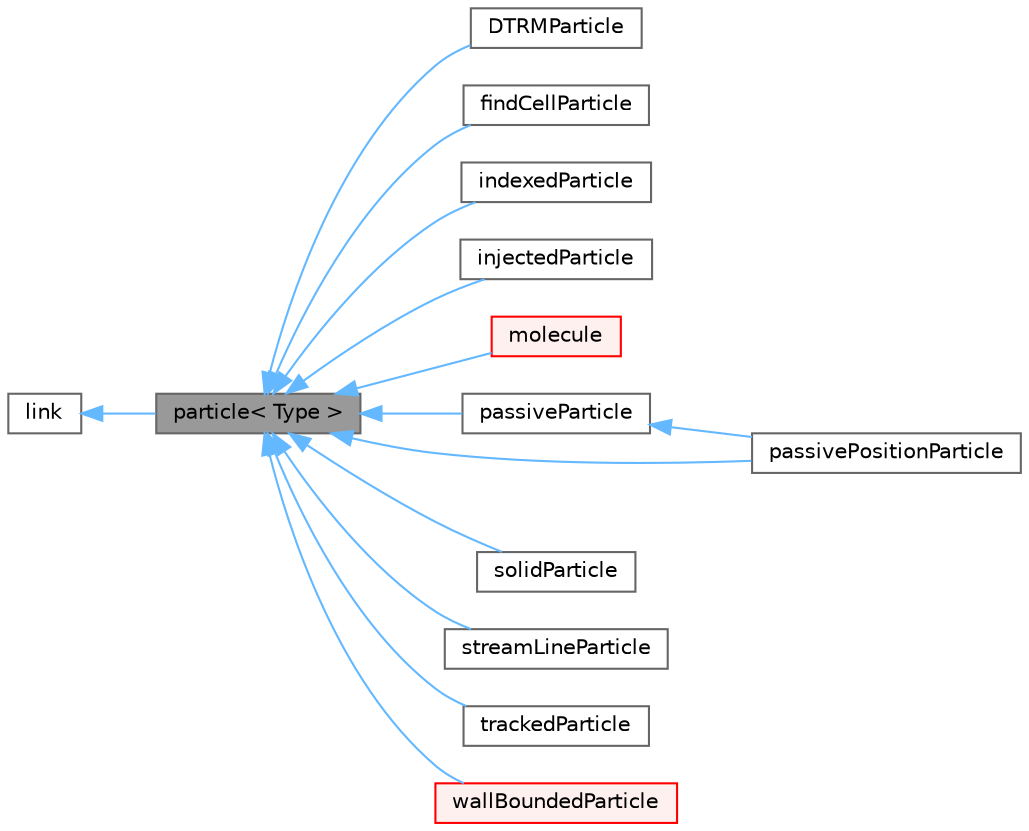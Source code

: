 digraph "particle&lt; Type &gt;"
{
 // LATEX_PDF_SIZE
  bgcolor="transparent";
  edge [fontname=Helvetica,fontsize=10,labelfontname=Helvetica,labelfontsize=10];
  node [fontname=Helvetica,fontsize=10,shape=box,height=0.2,width=0.4];
  rankdir="LR";
  Node1 [id="Node000001",label="particle\< Type \>",height=0.2,width=0.4,color="gray40", fillcolor="grey60", style="filled", fontcolor="black",tooltip="Base particle class."];
  Node2 -> Node1 [id="edge1_Node000001_Node000002",dir="back",color="steelblue1",style="solid",tooltip=" "];
  Node2 [id="Node000002",label="link",height=0.2,width=0.4,color="gray40", fillcolor="white", style="filled",tooltip=" "];
  Node1 -> Node3 [id="edge2_Node000001_Node000003",dir="back",color="steelblue1",style="solid",tooltip=" "];
  Node3 [id="Node000003",label="DTRMParticle",height=0.2,width=0.4,color="gray40", fillcolor="white", style="filled",URL="$classFoam_1_1DTRMParticle.html",tooltip="Discrete Transfer Radiation Model (DTRM) particle."];
  Node1 -> Node4 [id="edge3_Node000001_Node000004",dir="back",color="steelblue1",style="solid",tooltip=" "];
  Node4 [id="Node000004",label="findCellParticle",height=0.2,width=0.4,color="gray40", fillcolor="white", style="filled",URL="$classFoam_1_1findCellParticle.html",tooltip="Particle class that finds cells by tracking."];
  Node1 -> Node5 [id="edge4_Node000001_Node000005",dir="back",color="steelblue1",style="solid",tooltip=" "];
  Node5 [id="Node000005",label="indexedParticle",height=0.2,width=0.4,color="gray40", fillcolor="white", style="filled",URL="$classFoam_1_1indexedParticle.html",tooltip="Adds label index to base particle."];
  Node1 -> Node6 [id="edge5_Node000001_Node000006",dir="back",color="steelblue1",style="solid",tooltip=" "];
  Node6 [id="Node000006",label="injectedParticle",height=0.2,width=0.4,color="gray40", fillcolor="white", style="filled",URL="$classFoam_1_1injectedParticle.html",tooltip="Primarily stores particle properties so that it can be injected at a later time. Note that this store..."];
  Node1 -> Node7 [id="edge6_Node000001_Node000007",dir="back",color="steelblue1",style="solid",tooltip=" "];
  Node7 [id="Node000007",label="molecule",height=0.2,width=0.4,color="red", fillcolor="#FFF0F0", style="filled",URL="$classFoam_1_1molecule.html",tooltip="Foam::molecule."];
  Node1 -> Node9 [id="edge7_Node000001_Node000009",dir="back",color="steelblue1",style="solid",tooltip=" "];
  Node9 [id="Node000009",label="passiveParticle",height=0.2,width=0.4,color="gray40", fillcolor="white", style="filled",URL="$classFoam_1_1passiveParticle.html",tooltip="Copy of base particle."];
  Node9 -> Node10 [id="edge8_Node000009_Node000010",dir="back",color="steelblue1",style="solid",tooltip=" "];
  Node10 [id="Node000010",label="passivePositionParticle",height=0.2,width=0.4,color="gray40", fillcolor="white", style="filled",URL="$classFoam_1_1passivePositionParticle.html",tooltip="Copy of base particle but without particle locating and preserving read location."];
  Node1 -> Node10 [id="edge9_Node000001_Node000010",dir="back",color="steelblue1",style="solid",tooltip=" "];
  Node1 -> Node11 [id="edge10_Node000001_Node000011",dir="back",color="steelblue1",style="solid",tooltip=" "];
  Node11 [id="Node000011",label="solidParticle",height=0.2,width=0.4,color="gray40", fillcolor="white", style="filled",URL="$classFoam_1_1solidParticle.html",tooltip="Simple solid spherical particle class with one-way coupling with the continuous phase."];
  Node1 -> Node12 [id="edge11_Node000001_Node000012",dir="back",color="steelblue1",style="solid",tooltip=" "];
  Node12 [id="Node000012",label="streamLineParticle",height=0.2,width=0.4,color="gray40", fillcolor="white", style="filled",URL="$classFoam_1_1streamLineParticle.html",tooltip="Particle class that samples fields as it passes through. Used in streamline calculation."];
  Node1 -> Node13 [id="edge12_Node000001_Node000013",dir="back",color="steelblue1",style="solid",tooltip=" "];
  Node13 [id="Node000013",label="trackedParticle",height=0.2,width=0.4,color="gray40", fillcolor="white", style="filled",URL="$classFoam_1_1trackedParticle.html",tooltip="Particle class that marks cells it passes through. Used to mark cells visited by feature edges."];
  Node1 -> Node14 [id="edge13_Node000001_Node000014",dir="back",color="steelblue1",style="solid",tooltip=" "];
  Node14 [id="Node000014",label="wallBoundedParticle",height=0.2,width=0.4,color="red", fillcolor="#FFF0F0", style="filled",URL="$classFoam_1_1wallBoundedParticle.html",tooltip="Particle class that tracks on triangles of boundary faces. Use trackToEdge similar to trackToFace on ..."];
}
